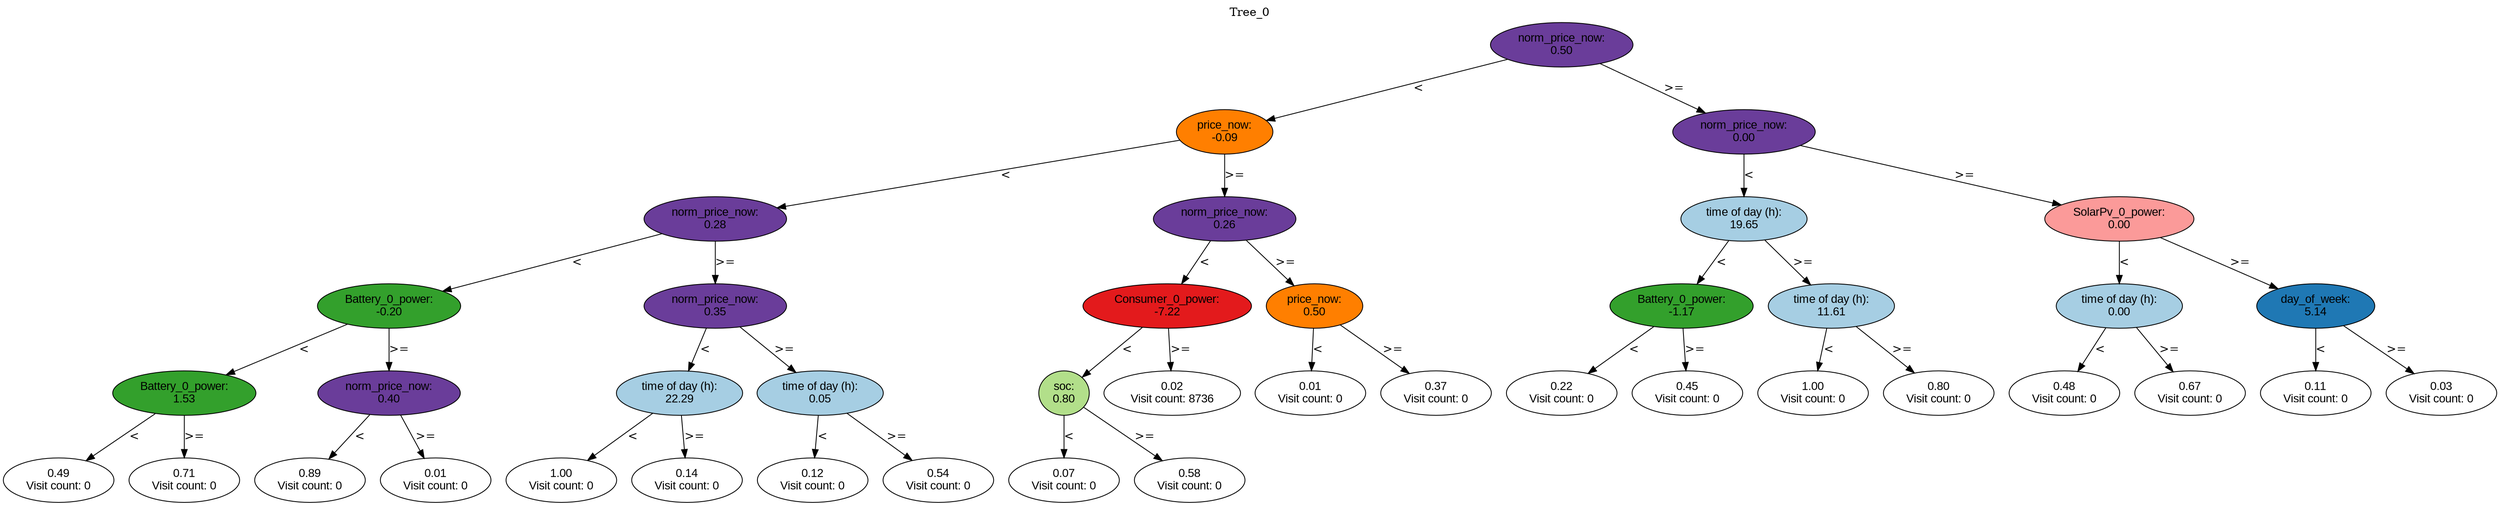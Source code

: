 digraph BST {
    node [fontname="Arial" style=filled colorscheme=paired12];
    0 [ label = "norm_price_now:
0.50" fillcolor=10];
    1 [ label = "price_now:
-0.09" fillcolor=8];
    2 [ label = "norm_price_now:
0.28" fillcolor=10];
    3 [ label = "Battery_0_power:
-0.20" fillcolor=4];
    4 [ label = "Battery_0_power:
1.53" fillcolor=4];
    5 [ label = "0.49
Visit count: 0" fillcolor=white];
    6 [ label = "0.71
Visit count: 0" fillcolor=white];
    7 [ label = "norm_price_now:
0.40" fillcolor=10];
    8 [ label = "0.89
Visit count: 0" fillcolor=white];
    9 [ label = "0.01
Visit count: 0" fillcolor=white];
    10 [ label = "norm_price_now:
0.35" fillcolor=10];
    11 [ label = "time of day (h):
22.29" fillcolor=1];
    12 [ label = "1.00
Visit count: 0" fillcolor=white];
    13 [ label = "0.14
Visit count: 0" fillcolor=white];
    14 [ label = "time of day (h):
0.05" fillcolor=1];
    15 [ label = "0.12
Visit count: 0" fillcolor=white];
    16 [ label = "0.54
Visit count: 0" fillcolor=white];
    17 [ label = "norm_price_now:
0.26" fillcolor=10];
    18 [ label = "Consumer_0_power:
-7.22" fillcolor=6];
    19 [ label = "soc:
0.80" fillcolor=3];
    20 [ label = "0.07
Visit count: 0" fillcolor=white];
    21 [ label = "0.58
Visit count: 0" fillcolor=white];
    22 [ label = "0.02
Visit count: 8736" fillcolor=white];
    23 [ label = "price_now:
0.50" fillcolor=8];
    24 [ label = "0.01
Visit count: 0" fillcolor=white];
    25 [ label = "0.37
Visit count: 0" fillcolor=white];
    26 [ label = "norm_price_now:
0.00" fillcolor=10];
    27 [ label = "time of day (h):
19.65" fillcolor=1];
    28 [ label = "Battery_0_power:
-1.17" fillcolor=4];
    29 [ label = "0.22
Visit count: 0" fillcolor=white];
    30 [ label = "0.45
Visit count: 0" fillcolor=white];
    31 [ label = "time of day (h):
11.61" fillcolor=1];
    32 [ label = "1.00
Visit count: 0" fillcolor=white];
    33 [ label = "0.80
Visit count: 0" fillcolor=white];
    34 [ label = "SolarPv_0_power:
0.00" fillcolor=5];
    35 [ label = "time of day (h):
0.00" fillcolor=1];
    36 [ label = "0.48
Visit count: 0" fillcolor=white];
    37 [ label = "0.67
Visit count: 0" fillcolor=white];
    38 [ label = "day_of_week:
5.14" fillcolor=2];
    39 [ label = "0.11
Visit count: 0" fillcolor=white];
    40 [ label = "0.03
Visit count: 0" fillcolor=white];

    0  -> 1[ label = "<"];
    0  -> 26[ label = ">="];
    1  -> 2[ label = "<"];
    1  -> 17[ label = ">="];
    2  -> 3[ label = "<"];
    2  -> 10[ label = ">="];
    3  -> 4[ label = "<"];
    3  -> 7[ label = ">="];
    4  -> 5[ label = "<"];
    4  -> 6[ label = ">="];
    7  -> 8[ label = "<"];
    7  -> 9[ label = ">="];
    10  -> 11[ label = "<"];
    10  -> 14[ label = ">="];
    11  -> 12[ label = "<"];
    11  -> 13[ label = ">="];
    14  -> 15[ label = "<"];
    14  -> 16[ label = ">="];
    17  -> 18[ label = "<"];
    17  -> 23[ label = ">="];
    18  -> 19[ label = "<"];
    18  -> 22[ label = ">="];
    19  -> 20[ label = "<"];
    19  -> 21[ label = ">="];
    23  -> 24[ label = "<"];
    23  -> 25[ label = ">="];
    26  -> 27[ label = "<"];
    26  -> 34[ label = ">="];
    27  -> 28[ label = "<"];
    27  -> 31[ label = ">="];
    28  -> 29[ label = "<"];
    28  -> 30[ label = ">="];
    31  -> 32[ label = "<"];
    31  -> 33[ label = ">="];
    34  -> 35[ label = "<"];
    34  -> 38[ label = ">="];
    35  -> 36[ label = "<"];
    35  -> 37[ label = ">="];
    38  -> 39[ label = "<"];
    38  -> 40[ label = ">="];

    labelloc="t";
    label="Tree_0";
}